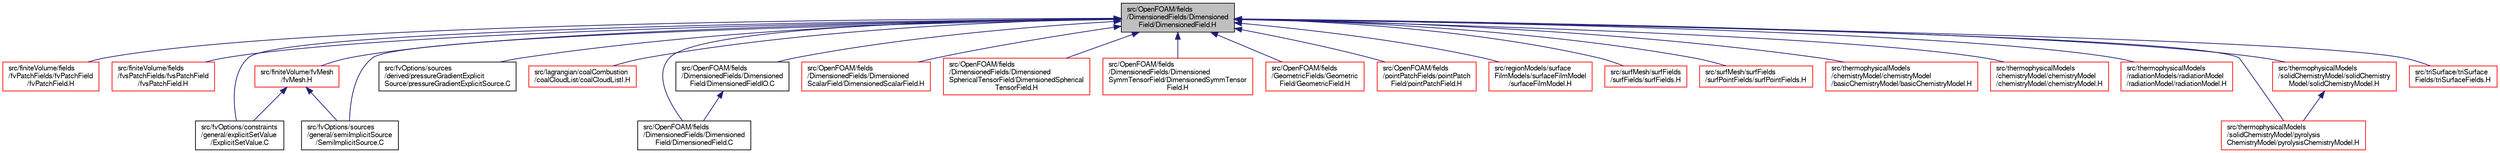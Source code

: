 digraph "src/OpenFOAM/fields/DimensionedFields/DimensionedField/DimensionedField.H"
{
  bgcolor="transparent";
  edge [fontname="FreeSans",fontsize="10",labelfontname="FreeSans",labelfontsize="10"];
  node [fontname="FreeSans",fontsize="10",shape=record];
  Node111 [label="src/OpenFOAM/fields\l/DimensionedFields/Dimensioned\lField/DimensionedField.H",height=0.2,width=0.4,color="black", fillcolor="grey75", style="filled", fontcolor="black"];
  Node111 -> Node112 [dir="back",color="midnightblue",fontsize="10",style="solid",fontname="FreeSans"];
  Node112 [label="src/finiteVolume/fields\l/fvPatchFields/fvPatchField\l/fvPatchField.H",height=0.2,width=0.4,color="red",URL="$a02465.html"];
  Node111 -> Node1927 [dir="back",color="midnightblue",fontsize="10",style="solid",fontname="FreeSans"];
  Node1927 [label="src/finiteVolume/fields\l/fvsPatchFields/fvsPatchField\l/fvsPatchField.H",height=0.2,width=0.4,color="red",URL="$a02711.html"];
  Node111 -> Node2037 [dir="back",color="midnightblue",fontsize="10",style="solid",fontname="FreeSans"];
  Node2037 [label="src/finiteVolume/fvMesh\l/fvMesh.H",height=0.2,width=0.4,color="red",URL="$a03533.html"];
  Node2037 -> Node416 [dir="back",color="midnightblue",fontsize="10",style="solid",fontname="FreeSans"];
  Node416 [label="src/fvOptions/constraints\l/general/explicitSetValue\l/ExplicitSetValue.C",height=0.2,width=0.4,color="black",URL="$a04595.html"];
  Node2037 -> Node367 [dir="back",color="midnightblue",fontsize="10",style="solid",fontname="FreeSans"];
  Node367 [label="src/fvOptions/sources\l/general/semiImplicitSource\l/SemiImplicitSource.C",height=0.2,width=0.4,color="black",URL="$a04769.html"];
  Node111 -> Node416 [dir="back",color="midnightblue",fontsize="10",style="solid",fontname="FreeSans"];
  Node111 -> Node420 [dir="back",color="midnightblue",fontsize="10",style="solid",fontname="FreeSans"];
  Node420 [label="src/fvOptions/sources\l/derived/pressureGradientExplicit\lSource/pressureGradientExplicitSource.C",height=0.2,width=0.4,color="black",URL="$a04664.html"];
  Node111 -> Node367 [dir="back",color="midnightblue",fontsize="10",style="solid",fontname="FreeSans"];
  Node111 -> Node426 [dir="back",color="midnightblue",fontsize="10",style="solid",fontname="FreeSans"];
  Node426 [label="src/lagrangian/coalCombustion\l/coalCloudList/coalCloudListI.H",height=0.2,width=0.4,color="red",URL="$a04922.html"];
  Node111 -> Node2330 [dir="back",color="midnightblue",fontsize="10",style="solid",fontname="FreeSans"];
  Node2330 [label="src/OpenFOAM/fields\l/DimensionedFields/Dimensioned\lField/DimensionedField.C",height=0.2,width=0.4,color="black",URL="$a09407.html"];
  Node111 -> Node2331 [dir="back",color="midnightblue",fontsize="10",style="solid",fontname="FreeSans"];
  Node2331 [label="src/OpenFOAM/fields\l/DimensionedFields/Dimensioned\lField/DimensionedFieldIO.C",height=0.2,width=0.4,color="black",URL="$a09428.html"];
  Node2331 -> Node2330 [dir="back",color="midnightblue",fontsize="10",style="solid",fontname="FreeSans"];
  Node111 -> Node2332 [dir="back",color="midnightblue",fontsize="10",style="solid",fontname="FreeSans"];
  Node2332 [label="src/OpenFOAM/fields\l/DimensionedFields/Dimensioned\lScalarField/DimensionedScalarField.H",height=0.2,width=0.4,color="red",URL="$a09449.html",tooltip="Scalar specific part of the implementation of DimensionedField. "];
  Node111 -> Node2456 [dir="back",color="midnightblue",fontsize="10",style="solid",fontname="FreeSans"];
  Node2456 [label="src/OpenFOAM/fields\l/DimensionedFields/Dimensioned\lSphericalTensorField/DimensionedSpherical\lTensorField.H",height=0.2,width=0.4,color="red",URL="$a09455.html",tooltip="Specialisation of DimensionedField<T, GeoMesh> for sphericalTensor. "];
  Node111 -> Node2460 [dir="back",color="midnightblue",fontsize="10",style="solid",fontname="FreeSans"];
  Node2460 [label="src/OpenFOAM/fields\l/DimensionedFields/Dimensioned\lSymmTensorField/DimensionedSymmTensor\lField.H",height=0.2,width=0.4,color="red",URL="$a09461.html",tooltip="SymmTensor specific part of the implementation of DimensionedField. "];
  Node111 -> Node2338 [dir="back",color="midnightblue",fontsize="10",style="solid",fontname="FreeSans"];
  Node2338 [label="src/OpenFOAM/fields\l/GeometricFields/Geometric\lField/GeometricField.H",height=0.2,width=0.4,color="red",URL="$a09809.html"];
  Node111 -> Node2462 [dir="back",color="midnightblue",fontsize="10",style="solid",fontname="FreeSans"];
  Node2462 [label="src/OpenFOAM/fields\l/pointPatchFields/pointPatch\lField/pointPatchField.H",height=0.2,width=0.4,color="red",URL="$a10148.html"];
  Node111 -> Node1056 [dir="back",color="midnightblue",fontsize="10",style="solid",fontname="FreeSans"];
  Node1056 [label="src/regionModels/surface\lFilmModels/surfaceFilmModel\l/surfaceFilmModel.H",height=0.2,width=0.4,color="red",URL="$a14396.html"];
  Node111 -> Node2579 [dir="back",color="midnightblue",fontsize="10",style="solid",fontname="FreeSans"];
  Node2579 [label="src/surfMesh/surfFields\l/surfFields/surfFields.H",height=0.2,width=0.4,color="red",URL="$a15287.html"];
  Node111 -> Node2581 [dir="back",color="midnightblue",fontsize="10",style="solid",fontname="FreeSans"];
  Node2581 [label="src/surfMesh/surfFields\l/surfPointFields/surfPointFields.H",height=0.2,width=0.4,color="red",URL="$a15299.html"];
  Node111 -> Node2200 [dir="back",color="midnightblue",fontsize="10",style="solid",fontname="FreeSans"];
  Node2200 [label="src/thermophysicalModels\l/chemistryModel/chemistryModel\l/basicChemistryModel/basicChemistryModel.H",height=0.2,width=0.4,color="red",URL="$a15485.html"];
  Node111 -> Node1303 [dir="back",color="midnightblue",fontsize="10",style="solid",fontname="FreeSans"];
  Node1303 [label="src/thermophysicalModels\l/chemistryModel/chemistryModel\l/chemistryModel/chemistryModel.H",height=0.2,width=0.4,color="red",URL="$a15497.html"];
  Node111 -> Node2583 [dir="back",color="midnightblue",fontsize="10",style="solid",fontname="FreeSans"];
  Node2583 [label="src/thermophysicalModels\l/radiationModels/radiationModel\l/radiationModel/radiationModel.H",height=0.2,width=0.4,color="red",URL="$a16004.html"];
  Node111 -> Node1375 [dir="back",color="midnightblue",fontsize="10",style="solid",fontname="FreeSans"];
  Node1375 [label="src/thermophysicalModels\l/solidChemistryModel/pyrolysis\lChemistryModel/pyrolysisChemistryModel.H",height=0.2,width=0.4,color="red",URL="$a16277.html"];
  Node111 -> Node1378 [dir="back",color="midnightblue",fontsize="10",style="solid",fontname="FreeSans"];
  Node1378 [label="src/thermophysicalModels\l/solidChemistryModel/solidChemistry\lModel/solidChemistryModel.H",height=0.2,width=0.4,color="red",URL="$a16286.html"];
  Node1378 -> Node1375 [dir="back",color="midnightblue",fontsize="10",style="solid",fontname="FreeSans"];
  Node111 -> Node2586 [dir="back",color="midnightblue",fontsize="10",style="solid",fontname="FreeSans"];
  Node2586 [label="src/triSurface/triSurface\lFields/triSurfaceFields.H",height=0.2,width=0.4,color="red",URL="$a17033.html",tooltip="Fields for triSurface. "];
}
